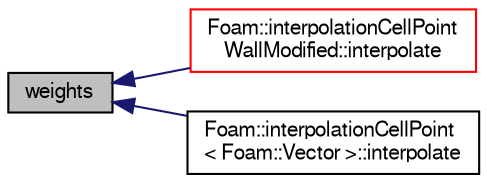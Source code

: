 digraph "weights"
{
  bgcolor="transparent";
  edge [fontname="FreeSans",fontsize="10",labelfontname="FreeSans",labelfontsize="10"];
  node [fontname="FreeSans",fontsize="10",shape=record];
  rankdir="LR";
  Node200 [label="weights",height=0.2,width=0.4,color="black", fillcolor="grey75", style="filled", fontcolor="black"];
  Node200 -> Node201 [dir="back",color="midnightblue",fontsize="10",style="solid",fontname="FreeSans"];
  Node201 [label="Foam::interpolationCellPoint\lWallModified::interpolate",height=0.2,width=0.4,color="red",URL="$a22938.html#a16b09afb830d0589f019bb7c4b6b11f3",tooltip="Interpolate field for the given cellPointWeight. "];
  Node200 -> Node203 [dir="back",color="midnightblue",fontsize="10",style="solid",fontname="FreeSans"];
  Node203 [label="Foam::interpolationCellPoint\l\< Foam::Vector \>::interpolate",height=0.2,width=0.4,color="black",URL="$a22926.html#a220a48bd7fa710760bbef84f28a7b67f",tooltip="Interpolate field for the given cellPointWeight. "];
}
